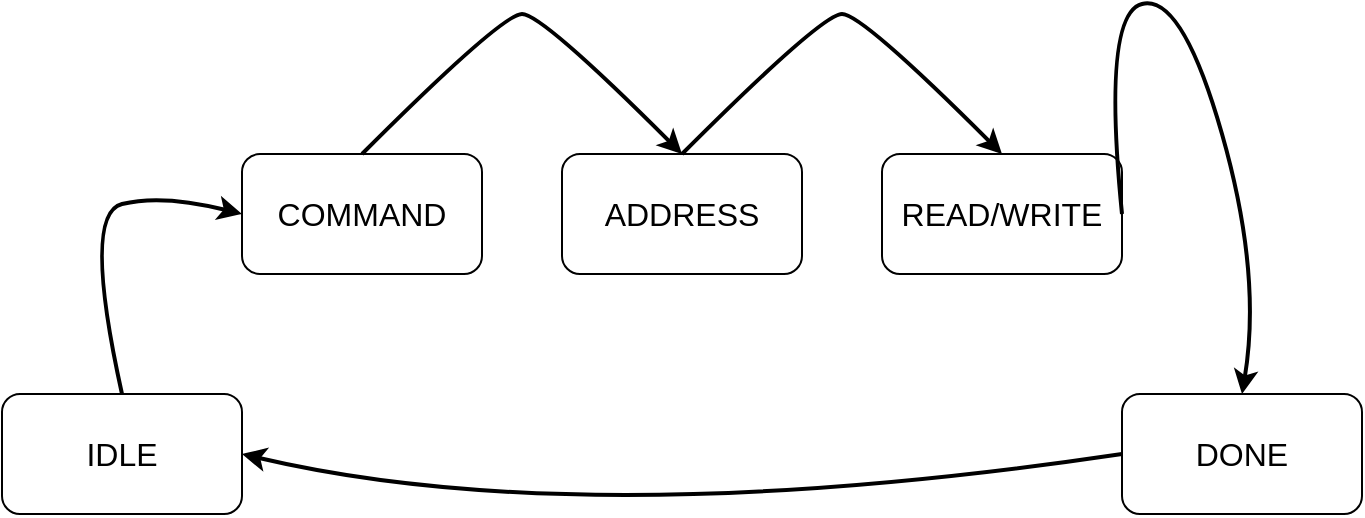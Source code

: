 <mxfile version="28.0.6">
  <diagram name="Page-1" id="WKoWO4EF-6VsX6rvoTwf">
    <mxGraphModel dx="1426" dy="799" grid="1" gridSize="10" guides="1" tooltips="1" connect="1" arrows="1" fold="1" page="1" pageScale="1" pageWidth="850" pageHeight="1100" math="0" shadow="0">
      <root>
        <mxCell id="0" />
        <mxCell id="1" parent="0" />
        <mxCell id="E8-1YKxCCt35FkyJ-UZi-7" value="&lt;font style=&quot;font-size: 16px;&quot;&gt;IDLE&lt;/font&gt;" style="rounded=1;whiteSpace=wrap;html=1;" vertex="1" parent="1">
          <mxGeometry x="110" y="320" width="120" height="60" as="geometry" />
        </mxCell>
        <mxCell id="E8-1YKxCCt35FkyJ-UZi-8" value="&lt;font style=&quot;font-size: 16px;&quot;&gt;&lt;font&gt;COMMAND&lt;/font&gt;&lt;font&gt;&lt;br&gt;&lt;/font&gt;&lt;/font&gt;" style="rounded=1;whiteSpace=wrap;html=1;" vertex="1" parent="1">
          <mxGeometry x="230" y="200" width="120" height="60" as="geometry" />
        </mxCell>
        <mxCell id="E8-1YKxCCt35FkyJ-UZi-9" value="&lt;font style=&quot;font-size: 16px;&quot;&gt;ADDRESS&lt;/font&gt;" style="rounded=1;whiteSpace=wrap;html=1;" vertex="1" parent="1">
          <mxGeometry x="390" y="200" width="120" height="60" as="geometry" />
        </mxCell>
        <mxCell id="E8-1YKxCCt35FkyJ-UZi-10" value="&lt;font style=&quot;font-size: 16px;&quot;&gt;READ/WRITE&lt;/font&gt;" style="rounded=1;whiteSpace=wrap;html=1;" vertex="1" parent="1">
          <mxGeometry x="550" y="200" width="120" height="60" as="geometry" />
        </mxCell>
        <mxCell id="E8-1YKxCCt35FkyJ-UZi-11" value="&lt;font style=&quot;font-size: 16px;&quot;&gt;&lt;font&gt;DONE&lt;/font&gt;&lt;font&gt;&lt;br&gt;&lt;/font&gt;&lt;/font&gt;" style="rounded=1;whiteSpace=wrap;html=1;" vertex="1" parent="1">
          <mxGeometry x="670" y="320" width="120" height="60" as="geometry" />
        </mxCell>
        <mxCell id="E8-1YKxCCt35FkyJ-UZi-12" value="" style="curved=1;endArrow=classic;html=1;rounded=0;exitX=0.5;exitY=0;exitDx=0;exitDy=0;entryX=0;entryY=0.5;entryDx=0;entryDy=0;strokeWidth=2;" edge="1" parent="1" source="E8-1YKxCCt35FkyJ-UZi-7" target="E8-1YKxCCt35FkyJ-UZi-8">
          <mxGeometry width="50" height="50" relative="1" as="geometry">
            <mxPoint x="400" y="440" as="sourcePoint" />
            <mxPoint x="450" y="390" as="targetPoint" />
            <Array as="points">
              <mxPoint x="150" y="230" />
              <mxPoint x="190" y="220" />
            </Array>
          </mxGeometry>
        </mxCell>
        <mxCell id="E8-1YKxCCt35FkyJ-UZi-13" value="" style="curved=1;endArrow=classic;html=1;rounded=0;exitX=0.5;exitY=0;exitDx=0;exitDy=0;entryX=0.5;entryY=0;entryDx=0;entryDy=0;strokeWidth=2;" edge="1" parent="1" source="E8-1YKxCCt35FkyJ-UZi-8" target="E8-1YKxCCt35FkyJ-UZi-9">
          <mxGeometry width="50" height="50" relative="1" as="geometry">
            <mxPoint x="400" y="440" as="sourcePoint" />
            <mxPoint x="450" y="390" as="targetPoint" />
            <Array as="points">
              <mxPoint x="360" y="130" />
              <mxPoint x="380" y="130" />
            </Array>
          </mxGeometry>
        </mxCell>
        <mxCell id="E8-1YKxCCt35FkyJ-UZi-15" value="" style="curved=1;endArrow=classic;html=1;rounded=0;exitX=0.5;exitY=0;exitDx=0;exitDy=0;entryX=0.5;entryY=0;entryDx=0;entryDy=0;strokeWidth=2;" edge="1" parent="1">
          <mxGeometry width="50" height="50" relative="1" as="geometry">
            <mxPoint x="450" y="200" as="sourcePoint" />
            <mxPoint x="610" y="200" as="targetPoint" />
            <Array as="points">
              <mxPoint x="520" y="130" />
              <mxPoint x="540" y="130" />
            </Array>
          </mxGeometry>
        </mxCell>
        <mxCell id="E8-1YKxCCt35FkyJ-UZi-16" value="" style="curved=1;endArrow=classic;html=1;rounded=0;exitX=1;exitY=0.5;exitDx=0;exitDy=0;entryX=0.5;entryY=0;entryDx=0;entryDy=0;strokeWidth=2;" edge="1" parent="1" source="E8-1YKxCCt35FkyJ-UZi-10" target="E8-1YKxCCt35FkyJ-UZi-11">
          <mxGeometry width="50" height="50" relative="1" as="geometry">
            <mxPoint x="680" y="220" as="sourcePoint" />
            <mxPoint x="820" y="80" as="targetPoint" />
            <Array as="points">
              <mxPoint x="660" y="130" />
              <mxPoint x="700" y="120" />
              <mxPoint x="740" y="260" />
            </Array>
          </mxGeometry>
        </mxCell>
        <mxCell id="E8-1YKxCCt35FkyJ-UZi-17" value="" style="curved=1;endArrow=classic;html=1;rounded=0;entryX=1;entryY=0.5;entryDx=0;entryDy=0;exitX=0;exitY=0.5;exitDx=0;exitDy=0;strokeWidth=2;" edge="1" parent="1" source="E8-1YKxCCt35FkyJ-UZi-11" target="E8-1YKxCCt35FkyJ-UZi-7">
          <mxGeometry width="50" height="50" relative="1" as="geometry">
            <mxPoint x="450" y="390" as="sourcePoint" />
            <mxPoint x="400" y="440" as="targetPoint" />
            <Array as="points">
              <mxPoint x="400" y="390" />
            </Array>
          </mxGeometry>
        </mxCell>
      </root>
    </mxGraphModel>
  </diagram>
</mxfile>
